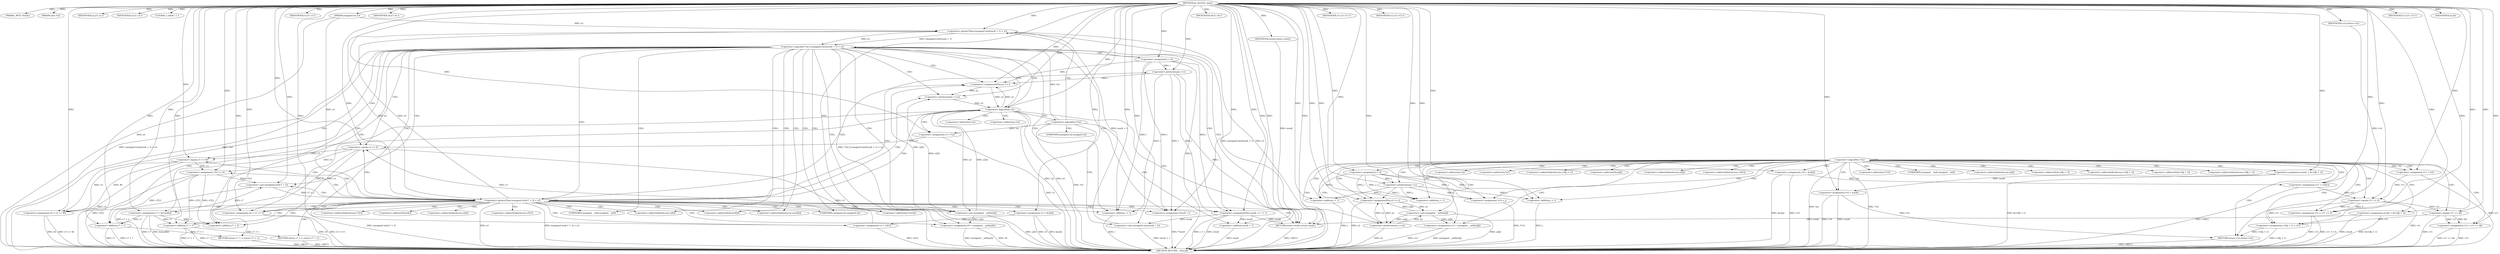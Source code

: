 digraph do_rfc1035_name {  
"1000113" [label = "(METHOD,do_rfc1035_name)" ]
"1000336" [label = "(METHOD_RETURN,__fastcall)" ]
"1000114" [label = "(PARAM,_BYTE *result)" ]
"1000115" [label = "(PARAM,char *a2)" ]
"1000116" [label = "(PARAM,unsigned int a3)" ]
"1000131" [label = "(IDENTIFIER,a2,if ( a2 ))" ]
"1000134" [label = "(IDENTIFIER,a3,if ( a3 ))" ]
"1000137" [label = "(LITERAL,1,while ( 1 ))" ]
"1000139" [label = "(<operator>.assignment,v3 = *a2)" ]
"1000144" [label = "(<operator>.logicalOr,!*a2 || (unsigned int)(result + 1) > a3)" ]
"1000145" [label = "(<operator>.logicalNot,!*a2)" ]
"1000148" [label = "(<operator>.greaterThan,(unsigned int)(result + 1) > a3)" ]
"1000149" [label = "(<operator>.cast,(unsigned int)(result + 1))" ]
"1000151" [label = "(<operator>.addition,result + 1)" ]
"1000157" [label = "(<operator>.assignment,i = 0)" ]
"1000160" [label = "(<operator>.preIncrement,++i)" ]
"1000163" [label = "(<operator>.assignment,v6 = v3 == 0)" ]
"1000165" [label = "(<operator>.equals,v3 == 0)" ]
"1000168" [label = "(<operator>.assignment,v7 = &result[i])" ]
"1000175" [label = "(IDENTIFIER,v3,if ( v3 ))" ]
"1000176" [label = "(<operator>.assignment,v6 = v3 == 46)" ]
"1000178" [label = "(<operator>.equals,v3 == 46)" ]
"1000182" [label = "(IDENTIFIER,v6,if ( v6 ))" ]
"1000185" [label = "(<operator>.greaterThan,(unsigned int)(v7 + 2) > a3)" ]
"1000186" [label = "(<operator>.cast,(unsigned int)(v7 + 2))" ]
"1000188" [label = "(<operator>.addition,v7 + 2)" ]
"1000192" [label = "(RETURN,return v7 + 1;,return v7 + 1;)" ]
"1000193" [label = "(<operator>.addition,v7 + 1)" ]
"1000196" [label = "(<operator>.assignment,v7[1] = v3)" ]
"1000201" [label = "(<operator>.assignment,v5 = &a2[i])" ]
"1000207" [label = "(<operator>.assignment,v3 = v5[1])" ]
"1000212" [label = "(<operator>.assignment,*result = i)" ]
"1000216" [label = "(<operator>.assignment,v8 = (unsigned __int8)a2[i])" ]
"1000218" [label = "(<operator>.cast,(unsigned __int8)a2[i])" ]
"1000223" [label = "(<operator>.assignmentPlus,a2 += i)" ]
"1000226" [label = "(<operator>.assignmentPlus,result += i + 1)" ]
"1000228" [label = "(<operator>.addition,i + 1)" ]
"1000232" [label = "(IDENTIFIER,v8,if ( v8 ))" ]
"1000233" [label = "(<operator>.preIncrement,++a2)" ]
"1000236" [label = "(<operator>.logicalNot,!a2)" ]
"1000238" [label = "(RETURN,return v7 + 1;,return v7 + 1;)" ]
"1000239" [label = "(<operator>.addition,v7 + 1)" ]
"1000246" [label = "(<operator>.assignment,v14 = result)" ]
"1000249" [label = "(<operator>.assignment,v11 = *a2)" ]
"1000254" [label = "(<operator>.logicalNot,!*a2)" ]
"1000257" [label = "(RETURN,return v14;,return v14;)" ]
"1000258" [label = "(IDENTIFIER,v14,return v14;)" ]
"1000260" [label = "(<operator>.assignment,j = 0)" ]
"1000263" [label = "(<operator>.preIncrement,++j)" ]
"1000266" [label = "(<operator>.assignment,v12 = v11 == 0)" ]
"1000268" [label = "(<operator>.equals,v11 == 0)" ]
"1000272" [label = "(IDENTIFIER,v11,if ( v11 ))" ]
"1000273" [label = "(<operator>.assignment,v12 = v11 == 46)" ]
"1000275" [label = "(<operator>.equals,v11 == 46)" ]
"1000279" [label = "(IDENTIFIER,v12,if ( v12 ))" ]
"1000281" [label = "(<operator>.assignment,v14[j + 1] = v11)" ]
"1000284" [label = "(<operator>.addition,j + 1)" ]
"1000288" [label = "(<operator>.assignment,v10 = &a2[j])" ]
"1000294" [label = "(<operator>.assignment,v11 = v10[1])" ]
"1000299" [label = "(<operator>.assignment,*v14 = j)" ]
"1000303" [label = "(<operator>.assignment,v13 = (unsigned __int8)a2[j])" ]
"1000305" [label = "(<operator>.cast,(unsigned __int8)a2[j])" ]
"1000310" [label = "(<operator>.assignmentPlus,a2 += j)" ]
"1000313" [label = "(<operator>.assignment,result = &v14[j + 1])" ]
"1000318" [label = "(<operator>.addition,j + 1)" ]
"1000322" [label = "(IDENTIFIER,v13,if ( v13 ))" ]
"1000323" [label = "(<operator>.preIncrement,++a2)" ]
"1000325" [label = "(IDENTIFIER,a2,do)" ]
"1000326" [label = "(<operator>.assignment,result = &v14[j + 1])" ]
"1000331" [label = "(<operator>.addition,j + 1)" ]
"1000334" [label = "(RETURN,return result;,return result;)" ]
"1000335" [label = "(IDENTIFIER,result,return result;)" ]
"1000141" [label = "(<operator>.indirection,*a2)" ]
"1000146" [label = "(<operator>.indirection,*a2)" ]
"1000150" [label = "(UNKNOWN,unsigned int,unsigned int)" ]
"1000170" [label = "(<operator>.addressOf,&result[i])" ]
"1000171" [label = "(<operator>.indirectIndexAccess,result[i])" ]
"1000187" [label = "(UNKNOWN,unsigned int,unsigned int)" ]
"1000197" [label = "(<operator>.indirectIndexAccess,v7[1])" ]
"1000203" [label = "(<operator>.addressOf,&a2[i])" ]
"1000204" [label = "(<operator>.indirectIndexAccess,a2[i])" ]
"1000209" [label = "(<operator>.indirectIndexAccess,v5[1])" ]
"1000213" [label = "(<operator>.indirection,*result)" ]
"1000219" [label = "(UNKNOWN,unsigned __int8,unsigned __int8)" ]
"1000220" [label = "(<operator>.indirectIndexAccess,a2[i])" ]
"1000251" [label = "(<operator>.indirection,*a2)" ]
"1000255" [label = "(<operator>.indirection,*a2)" ]
"1000282" [label = "(<operator>.indirectIndexAccess,v14[j + 1])" ]
"1000290" [label = "(<operator>.addressOf,&a2[j])" ]
"1000291" [label = "(<operator>.indirectIndexAccess,a2[j])" ]
"1000296" [label = "(<operator>.indirectIndexAccess,v10[1])" ]
"1000300" [label = "(<operator>.indirection,*v14)" ]
"1000306" [label = "(UNKNOWN,unsigned __int8,unsigned __int8)" ]
"1000307" [label = "(<operator>.indirectIndexAccess,a2[j])" ]
"1000315" [label = "(<operator>.addressOf,&v14[j + 1])" ]
"1000316" [label = "(<operator>.indirectIndexAccess,v14[j + 1])" ]
"1000328" [label = "(<operator>.addressOf,&v14[j + 1])" ]
"1000329" [label = "(<operator>.indirectIndexAccess,v14[j + 1])" ]
  "1000185" -> "1000336"  [ label = "DDG: a3"] 
  "1000212" -> "1000336"  [ label = "DDG: *result"] 
  "1000148" -> "1000336"  [ label = "DDG: (unsigned int)(result + 1)"] 
  "1000303" -> "1000336"  [ label = "DDG: v13"] 
  "1000288" -> "1000336"  [ label = "DDG: v10"] 
  "1000326" -> "1000336"  [ label = "DDG: result"] 
  "1000163" -> "1000336"  [ label = "DDG: v6"] 
  "1000144" -> "1000336"  [ label = "DDG: !*a2 || (unsigned int)(result + 1) > a3"] 
  "1000160" -> "1000336"  [ label = "DDG: i"] 
  "1000266" -> "1000336"  [ label = "DDG: v12"] 
  "1000216" -> "1000336"  [ label = "DDG: (unsigned __int8)a2[i]"] 
  "1000193" -> "1000336"  [ label = "DDG: v7"] 
  "1000305" -> "1000336"  [ label = "DDG: a2[j]"] 
  "1000201" -> "1000336"  [ label = "DDG: &a2[i]"] 
  "1000239" -> "1000336"  [ label = "DDG: v7 + 1"] 
  "1000165" -> "1000336"  [ label = "DDG: v3"] 
  "1000318" -> "1000336"  [ label = "DDG: j"] 
  "1000268" -> "1000336"  [ label = "DDG: v11"] 
  "1000176" -> "1000336"  [ label = "DDG: v3 == 46"] 
  "1000216" -> "1000336"  [ label = "DDG: v8"] 
  "1000228" -> "1000336"  [ label = "DDG: i"] 
  "1000288" -> "1000336"  [ label = "DDG: &a2[j]"] 
  "1000151" -> "1000336"  [ label = "DDG: result"] 
  "1000273" -> "1000336"  [ label = "DDG: v12"] 
  "1000218" -> "1000336"  [ label = "DDG: a2[i]"] 
  "1000294" -> "1000336"  [ label = "DDG: v10[1]"] 
  "1000226" -> "1000336"  [ label = "DDG: result"] 
  "1000249" -> "1000336"  [ label = "DDG: v11"] 
  "1000266" -> "1000336"  [ label = "DDG: v11 == 0"] 
  "1000144" -> "1000336"  [ label = "DDG: (unsigned int)(result + 1) > a3"] 
  "1000236" -> "1000336"  [ label = "DDG: !a2"] 
  "1000281" -> "1000336"  [ label = "DDG: v14[j + 1]"] 
  "1000157" -> "1000336"  [ label = "DDG: i"] 
  "1000246" -> "1000336"  [ label = "DDG: v14"] 
  "1000116" -> "1000336"  [ label = "DDG: a3"] 
  "1000236" -> "1000336"  [ label = "DDG: a2"] 
  "1000254" -> "1000336"  [ label = "DDG: *a2"] 
  "1000185" -> "1000336"  [ label = "DDG: (unsigned int)(v7 + 2) > a3"] 
  "1000193" -> "1000336"  [ label = "DDG: v7 + 1"] 
  "1000273" -> "1000336"  [ label = "DDG: v11 == 46"] 
  "1000246" -> "1000336"  [ label = "DDG: result"] 
  "1000168" -> "1000336"  [ label = "DDG: &result[i]"] 
  "1000310" -> "1000336"  [ label = "DDG: a2"] 
  "1000331" -> "1000336"  [ label = "DDG: j"] 
  "1000207" -> "1000336"  [ label = "DDG: v5[1]"] 
  "1000186" -> "1000336"  [ label = "DDG: v7 + 2"] 
  "1000313" -> "1000336"  [ label = "DDG: &v14[j + 1]"] 
  "1000326" -> "1000336"  [ label = "DDG: &v14[j + 1]"] 
  "1000299" -> "1000336"  [ label = "DDG: *v14"] 
  "1000226" -> "1000336"  [ label = "DDG: i + 1"] 
  "1000176" -> "1000336"  [ label = "DDG: v6"] 
  "1000178" -> "1000336"  [ label = "DDG: v3"] 
  "1000168" -> "1000336"  [ label = "DDG: v7"] 
  "1000139" -> "1000336"  [ label = "DDG: v3"] 
  "1000144" -> "1000336"  [ label = "DDG: !*a2"] 
  "1000303" -> "1000336"  [ label = "DDG: (unsigned __int8)a2[j]"] 
  "1000254" -> "1000336"  [ label = "DDG: !*a2"] 
  "1000275" -> "1000336"  [ label = "DDG: v11"] 
  "1000201" -> "1000336"  [ label = "DDG: v5"] 
  "1000196" -> "1000336"  [ label = "DDG: v7[1]"] 
  "1000148" -> "1000336"  [ label = "DDG: a3"] 
  "1000145" -> "1000336"  [ label = "DDG: *a2"] 
  "1000239" -> "1000336"  [ label = "DDG: v7"] 
  "1000323" -> "1000336"  [ label = "DDG: a2"] 
  "1000163" -> "1000336"  [ label = "DDG: v3 == 0"] 
  "1000149" -> "1000336"  [ label = "DDG: result + 1"] 
  "1000185" -> "1000336"  [ label = "DDG: (unsigned int)(v7 + 2)"] 
  "1000238" -> "1000336"  [ label = "DDG: <RET>"] 
  "1000192" -> "1000336"  [ label = "DDG: <RET>"] 
  "1000334" -> "1000336"  [ label = "DDG: <RET>"] 
  "1000257" -> "1000336"  [ label = "DDG: <RET>"] 
  "1000113" -> "1000114"  [ label = "DDG: "] 
  "1000113" -> "1000115"  [ label = "DDG: "] 
  "1000113" -> "1000116"  [ label = "DDG: "] 
  "1000113" -> "1000131"  [ label = "DDG: "] 
  "1000113" -> "1000134"  [ label = "DDG: "] 
  "1000113" -> "1000137"  [ label = "DDG: "] 
  "1000145" -> "1000139"  [ label = "DDG: *a2"] 
  "1000113" -> "1000139"  [ label = "DDG: "] 
  "1000145" -> "1000144"  [ label = "DDG: *a2"] 
  "1000148" -> "1000144"  [ label = "DDG: (unsigned int)(result + 1)"] 
  "1000148" -> "1000144"  [ label = "DDG: a3"] 
  "1000149" -> "1000148"  [ label = "DDG: result + 1"] 
  "1000226" -> "1000149"  [ label = "DDG: result"] 
  "1000113" -> "1000149"  [ label = "DDG: "] 
  "1000226" -> "1000151"  [ label = "DDG: result"] 
  "1000113" -> "1000151"  [ label = "DDG: "] 
  "1000185" -> "1000148"  [ label = "DDG: a3"] 
  "1000116" -> "1000148"  [ label = "DDG: a3"] 
  "1000113" -> "1000148"  [ label = "DDG: "] 
  "1000113" -> "1000157"  [ label = "DDG: "] 
  "1000157" -> "1000160"  [ label = "DDG: i"] 
  "1000113" -> "1000160"  [ label = "DDG: "] 
  "1000165" -> "1000163"  [ label = "DDG: v3"] 
  "1000165" -> "1000163"  [ label = "DDG: 0"] 
  "1000113" -> "1000163"  [ label = "DDG: "] 
  "1000207" -> "1000165"  [ label = "DDG: v3"] 
  "1000139" -> "1000165"  [ label = "DDG: v3"] 
  "1000113" -> "1000165"  [ label = "DDG: "] 
  "1000113" -> "1000168"  [ label = "DDG: "] 
  "1000113" -> "1000175"  [ label = "DDG: "] 
  "1000178" -> "1000176"  [ label = "DDG: v3"] 
  "1000178" -> "1000176"  [ label = "DDG: 46"] 
  "1000113" -> "1000176"  [ label = "DDG: "] 
  "1000165" -> "1000178"  [ label = "DDG: v3"] 
  "1000113" -> "1000178"  [ label = "DDG: "] 
  "1000113" -> "1000182"  [ label = "DDG: "] 
  "1000186" -> "1000185"  [ label = "DDG: v7 + 2"] 
  "1000168" -> "1000186"  [ label = "DDG: v7"] 
  "1000196" -> "1000186"  [ label = "DDG: v7[1]"] 
  "1000113" -> "1000186"  [ label = "DDG: "] 
  "1000168" -> "1000188"  [ label = "DDG: v7"] 
  "1000196" -> "1000188"  [ label = "DDG: v7[1]"] 
  "1000113" -> "1000188"  [ label = "DDG: "] 
  "1000148" -> "1000185"  [ label = "DDG: a3"] 
  "1000116" -> "1000185"  [ label = "DDG: a3"] 
  "1000113" -> "1000185"  [ label = "DDG: "] 
  "1000193" -> "1000192"  [ label = "DDG: v7 + 1"] 
  "1000196" -> "1000193"  [ label = "DDG: v7[1]"] 
  "1000113" -> "1000193"  [ label = "DDG: "] 
  "1000168" -> "1000193"  [ label = "DDG: v7"] 
  "1000165" -> "1000196"  [ label = "DDG: v3"] 
  "1000178" -> "1000196"  [ label = "DDG: v3"] 
  "1000113" -> "1000196"  [ label = "DDG: "] 
  "1000113" -> "1000201"  [ label = "DDG: "] 
  "1000201" -> "1000207"  [ label = "DDG: v5"] 
  "1000113" -> "1000207"  [ label = "DDG: "] 
  "1000160" -> "1000212"  [ label = "DDG: i"] 
  "1000157" -> "1000212"  [ label = "DDG: i"] 
  "1000113" -> "1000212"  [ label = "DDG: "] 
  "1000218" -> "1000216"  [ label = "DDG: a2[i]"] 
  "1000113" -> "1000216"  [ label = "DDG: "] 
  "1000236" -> "1000218"  [ label = "DDG: a2"] 
  "1000113" -> "1000223"  [ label = "DDG: "] 
  "1000160" -> "1000223"  [ label = "DDG: i"] 
  "1000157" -> "1000223"  [ label = "DDG: i"] 
  "1000218" -> "1000223"  [ label = "DDG: a2[i]"] 
  "1000236" -> "1000223"  [ label = "DDG: a2"] 
  "1000113" -> "1000226"  [ label = "DDG: "] 
  "1000160" -> "1000226"  [ label = "DDG: i"] 
  "1000157" -> "1000226"  [ label = "DDG: i"] 
  "1000113" -> "1000228"  [ label = "DDG: "] 
  "1000160" -> "1000228"  [ label = "DDG: i"] 
  "1000157" -> "1000228"  [ label = "DDG: i"] 
  "1000113" -> "1000232"  [ label = "DDG: "] 
  "1000218" -> "1000233"  [ label = "DDG: a2[i]"] 
  "1000223" -> "1000233"  [ label = "DDG: a2"] 
  "1000113" -> "1000233"  [ label = "DDG: "] 
  "1000233" -> "1000236"  [ label = "DDG: a2"] 
  "1000218" -> "1000236"  [ label = "DDG: a2[i]"] 
  "1000223" -> "1000236"  [ label = "DDG: a2"] 
  "1000113" -> "1000236"  [ label = "DDG: "] 
  "1000239" -> "1000238"  [ label = "DDG: v7 + 1"] 
  "1000168" -> "1000239"  [ label = "DDG: v7"] 
  "1000196" -> "1000239"  [ label = "DDG: v7[1]"] 
  "1000113" -> "1000239"  [ label = "DDG: "] 
  "1000313" -> "1000246"  [ label = "DDG: result"] 
  "1000113" -> "1000246"  [ label = "DDG: "] 
  "1000254" -> "1000249"  [ label = "DDG: *a2"] 
  "1000113" -> "1000249"  [ label = "DDG: "] 
  "1000258" -> "1000257"  [ label = "DDG: v14"] 
  "1000281" -> "1000257"  [ label = "DDG: v14[j + 1]"] 
  "1000246" -> "1000257"  [ label = "DDG: v14"] 
  "1000113" -> "1000258"  [ label = "DDG: "] 
  "1000113" -> "1000260"  [ label = "DDG: "] 
  "1000113" -> "1000263"  [ label = "DDG: "] 
  "1000260" -> "1000263"  [ label = "DDG: j"] 
  "1000268" -> "1000266"  [ label = "DDG: v11"] 
  "1000268" -> "1000266"  [ label = "DDG: 0"] 
  "1000113" -> "1000266"  [ label = "DDG: "] 
  "1000294" -> "1000268"  [ label = "DDG: v11"] 
  "1000249" -> "1000268"  [ label = "DDG: v11"] 
  "1000113" -> "1000268"  [ label = "DDG: "] 
  "1000113" -> "1000272"  [ label = "DDG: "] 
  "1000275" -> "1000273"  [ label = "DDG: v11"] 
  "1000275" -> "1000273"  [ label = "DDG: 46"] 
  "1000113" -> "1000273"  [ label = "DDG: "] 
  "1000268" -> "1000275"  [ label = "DDG: v11"] 
  "1000113" -> "1000275"  [ label = "DDG: "] 
  "1000113" -> "1000279"  [ label = "DDG: "] 
  "1000268" -> "1000281"  [ label = "DDG: v11"] 
  "1000275" -> "1000281"  [ label = "DDG: v11"] 
  "1000113" -> "1000281"  [ label = "DDG: "] 
  "1000260" -> "1000284"  [ label = "DDG: j"] 
  "1000263" -> "1000284"  [ label = "DDG: j"] 
  "1000113" -> "1000284"  [ label = "DDG: "] 
  "1000113" -> "1000288"  [ label = "DDG: "] 
  "1000288" -> "1000294"  [ label = "DDG: v10"] 
  "1000113" -> "1000294"  [ label = "DDG: "] 
  "1000260" -> "1000299"  [ label = "DDG: j"] 
  "1000263" -> "1000299"  [ label = "DDG: j"] 
  "1000113" -> "1000299"  [ label = "DDG: "] 
  "1000305" -> "1000303"  [ label = "DDG: a2[j]"] 
  "1000113" -> "1000303"  [ label = "DDG: "] 
  "1000310" -> "1000305"  [ label = "DDG: a2"] 
  "1000323" -> "1000305"  [ label = "DDG: a2"] 
  "1000113" -> "1000310"  [ label = "DDG: "] 
  "1000260" -> "1000310"  [ label = "DDG: j"] 
  "1000263" -> "1000310"  [ label = "DDG: j"] 
  "1000305" -> "1000310"  [ label = "DDG: a2[j]"] 
  "1000323" -> "1000310"  [ label = "DDG: a2"] 
  "1000113" -> "1000313"  [ label = "DDG: "] 
  "1000113" -> "1000318"  [ label = "DDG: "] 
  "1000260" -> "1000318"  [ label = "DDG: j"] 
  "1000263" -> "1000318"  [ label = "DDG: j"] 
  "1000113" -> "1000322"  [ label = "DDG: "] 
  "1000305" -> "1000323"  [ label = "DDG: a2[j]"] 
  "1000310" -> "1000323"  [ label = "DDG: a2"] 
  "1000113" -> "1000323"  [ label = "DDG: "] 
  "1000113" -> "1000325"  [ label = "DDG: "] 
  "1000113" -> "1000326"  [ label = "DDG: "] 
  "1000260" -> "1000331"  [ label = "DDG: j"] 
  "1000263" -> "1000331"  [ label = "DDG: j"] 
  "1000113" -> "1000331"  [ label = "DDG: "] 
  "1000335" -> "1000334"  [ label = "DDG: result"] 
  "1000326" -> "1000334"  [ label = "DDG: result"] 
  "1000226" -> "1000334"  [ label = "DDG: result"] 
  "1000113" -> "1000334"  [ label = "DDG: "] 
  "1000113" -> "1000335"  [ label = "DDG: "] 
  "1000144" -> "1000171"  [ label = "CDG: "] 
  "1000144" -> "1000170"  [ label = "CDG: "] 
  "1000144" -> "1000168"  [ label = "CDG: "] 
  "1000144" -> "1000165"  [ label = "CDG: "] 
  "1000144" -> "1000163"  [ label = "CDG: "] 
  "1000144" -> "1000334"  [ label = "CDG: "] 
  "1000144" -> "1000157"  [ label = "CDG: "] 
  "1000144" -> "1000176"  [ label = "CDG: "] 
  "1000144" -> "1000178"  [ label = "CDG: "] 
  "1000144" -> "1000188"  [ label = "CDG: "] 
  "1000144" -> "1000187"  [ label = "CDG: "] 
  "1000144" -> "1000186"  [ label = "CDG: "] 
  "1000144" -> "1000185"  [ label = "CDG: "] 
  "1000144" -> "1000223"  [ label = "CDG: "] 
  "1000144" -> "1000220"  [ label = "CDG: "] 
  "1000144" -> "1000219"  [ label = "CDG: "] 
  "1000144" -> "1000218"  [ label = "CDG: "] 
  "1000144" -> "1000216"  [ label = "CDG: "] 
  "1000144" -> "1000213"  [ label = "CDG: "] 
  "1000144" -> "1000212"  [ label = "CDG: "] 
  "1000144" -> "1000236"  [ label = "CDG: "] 
  "1000144" -> "1000228"  [ label = "CDG: "] 
  "1000144" -> "1000226"  [ label = "CDG: "] 
  "1000144" -> "1000233"  [ label = "CDG: "] 
  "1000145" -> "1000151"  [ label = "CDG: "] 
  "1000145" -> "1000150"  [ label = "CDG: "] 
  "1000145" -> "1000149"  [ label = "CDG: "] 
  "1000145" -> "1000148"  [ label = "CDG: "] 
  "1000185" -> "1000171"  [ label = "CDG: "] 
  "1000185" -> "1000170"  [ label = "CDG: "] 
  "1000185" -> "1000168"  [ label = "CDG: "] 
  "1000185" -> "1000165"  [ label = "CDG: "] 
  "1000185" -> "1000163"  [ label = "CDG: "] 
  "1000185" -> "1000192"  [ label = "CDG: "] 
  "1000185" -> "1000207"  [ label = "CDG: "] 
  "1000185" -> "1000204"  [ label = "CDG: "] 
  "1000185" -> "1000203"  [ label = "CDG: "] 
  "1000185" -> "1000201"  [ label = "CDG: "] 
  "1000185" -> "1000197"  [ label = "CDG: "] 
  "1000185" -> "1000196"  [ label = "CDG: "] 
  "1000185" -> "1000193"  [ label = "CDG: "] 
  "1000185" -> "1000209"  [ label = "CDG: "] 
  "1000185" -> "1000160"  [ label = "CDG: "] 
  "1000185" -> "1000176"  [ label = "CDG: "] 
  "1000185" -> "1000178"  [ label = "CDG: "] 
  "1000185" -> "1000188"  [ label = "CDG: "] 
  "1000185" -> "1000187"  [ label = "CDG: "] 
  "1000185" -> "1000186"  [ label = "CDG: "] 
  "1000185" -> "1000185"  [ label = "CDG: "] 
  "1000185" -> "1000223"  [ label = "CDG: "] 
  "1000185" -> "1000220"  [ label = "CDG: "] 
  "1000185" -> "1000219"  [ label = "CDG: "] 
  "1000185" -> "1000218"  [ label = "CDG: "] 
  "1000185" -> "1000216"  [ label = "CDG: "] 
  "1000185" -> "1000213"  [ label = "CDG: "] 
  "1000185" -> "1000212"  [ label = "CDG: "] 
  "1000185" -> "1000236"  [ label = "CDG: "] 
  "1000185" -> "1000228"  [ label = "CDG: "] 
  "1000185" -> "1000226"  [ label = "CDG: "] 
  "1000185" -> "1000334"  [ label = "CDG: "] 
  "1000185" -> "1000233"  [ label = "CDG: "] 
  "1000236" -> "1000239"  [ label = "CDG: "] 
  "1000236" -> "1000238"  [ label = "CDG: "] 
  "1000236" -> "1000334"  [ label = "CDG: "] 
  "1000236" -> "1000144"  [ label = "CDG: "] 
  "1000236" -> "1000141"  [ label = "CDG: "] 
  "1000236" -> "1000139"  [ label = "CDG: "] 
  "1000236" -> "1000146"  [ label = "CDG: "] 
  "1000236" -> "1000145"  [ label = "CDG: "] 
  "1000254" -> "1000268"  [ label = "CDG: "] 
  "1000254" -> "1000266"  [ label = "CDG: "] 
  "1000254" -> "1000260"  [ label = "CDG: "] 
  "1000254" -> "1000257"  [ label = "CDG: "] 
  "1000254" -> "1000275"  [ label = "CDG: "] 
  "1000254" -> "1000273"  [ label = "CDG: "] 
  "1000254" -> "1000303"  [ label = "CDG: "] 
  "1000254" -> "1000300"  [ label = "CDG: "] 
  "1000254" -> "1000299"  [ label = "CDG: "] 
  "1000254" -> "1000318"  [ label = "CDG: "] 
  "1000254" -> "1000316"  [ label = "CDG: "] 
  "1000254" -> "1000315"  [ label = "CDG: "] 
  "1000254" -> "1000313"  [ label = "CDG: "] 
  "1000254" -> "1000310"  [ label = "CDG: "] 
  "1000254" -> "1000307"  [ label = "CDG: "] 
  "1000254" -> "1000306"  [ label = "CDG: "] 
  "1000254" -> "1000305"  [ label = "CDG: "] 
  "1000254" -> "1000334"  [ label = "CDG: "] 
  "1000254" -> "1000331"  [ label = "CDG: "] 
  "1000254" -> "1000329"  [ label = "CDG: "] 
  "1000254" -> "1000328"  [ label = "CDG: "] 
  "1000254" -> "1000326"  [ label = "CDG: "] 
  "1000254" -> "1000255"  [ label = "CDG: "] 
  "1000254" -> "1000254"  [ label = "CDG: "] 
  "1000254" -> "1000251"  [ label = "CDG: "] 
  "1000254" -> "1000249"  [ label = "CDG: "] 
  "1000254" -> "1000246"  [ label = "CDG: "] 
  "1000254" -> "1000323"  [ label = "CDG: "] 
  "1000254" -> "1000263"  [ label = "CDG: "] 
  "1000254" -> "1000288"  [ label = "CDG: "] 
  "1000254" -> "1000284"  [ label = "CDG: "] 
  "1000254" -> "1000282"  [ label = "CDG: "] 
  "1000254" -> "1000281"  [ label = "CDG: "] 
  "1000254" -> "1000296"  [ label = "CDG: "] 
  "1000254" -> "1000294"  [ label = "CDG: "] 
  "1000254" -> "1000291"  [ label = "CDG: "] 
  "1000254" -> "1000290"  [ label = "CDG: "] 
}
